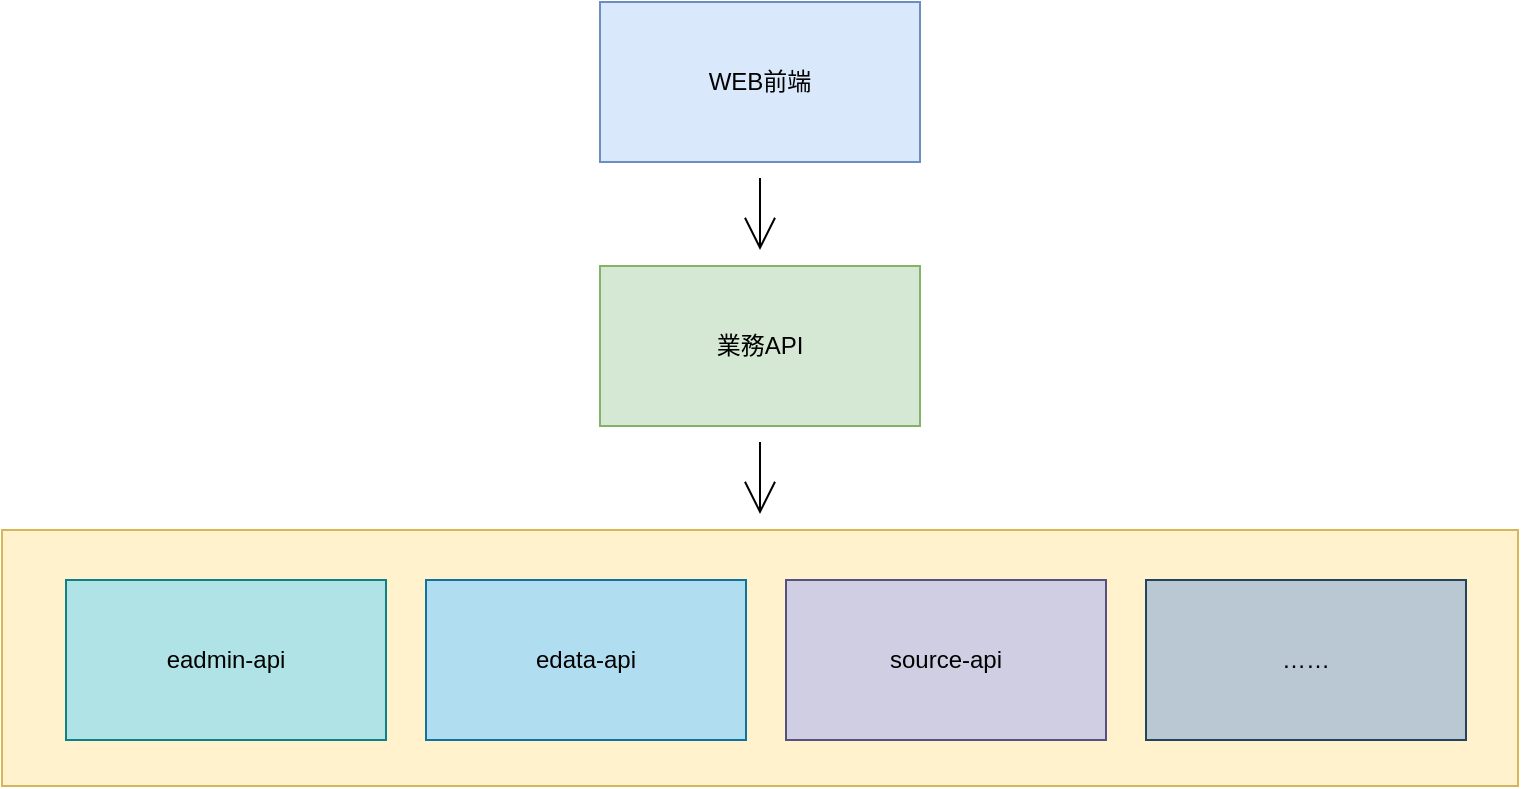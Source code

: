 <mxfile version="21.1.3" type="github">
  <diagram name="第 1 页" id="M_ltHOjbJBE1yKod7ieO">
    <mxGraphModel dx="1806" dy="794" grid="0" gridSize="10" guides="1" tooltips="1" connect="1" arrows="1" fold="1" page="0" pageScale="1" pageWidth="1200" pageHeight="1920" math="0" shadow="0">
      <root>
        <mxCell id="0" />
        <mxCell id="1" parent="0" />
        <mxCell id="9qNdrZcaLtg-SpBp6VdH-3" value="" style="edgeStyle=none;curved=1;rounded=0;orthogonalLoop=1;jettySize=auto;html=1;endArrow=open;startSize=14;endSize=14;sourcePerimeterSpacing=8;targetPerimeterSpacing=8;" edge="1" parent="1" source="9qNdrZcaLtg-SpBp6VdH-1" target="9qNdrZcaLtg-SpBp6VdH-2">
          <mxGeometry relative="1" as="geometry" />
        </mxCell>
        <mxCell id="9qNdrZcaLtg-SpBp6VdH-1" value="WEB前端" style="rounded=0;whiteSpace=wrap;html=1;fillColor=#dae8fc;strokeColor=#6c8ebf;" vertex="1" parent="1">
          <mxGeometry x="21" y="55" width="160" height="80" as="geometry" />
        </mxCell>
        <mxCell id="9qNdrZcaLtg-SpBp6VdH-5" value="" style="edgeStyle=none;curved=1;rounded=0;orthogonalLoop=1;jettySize=auto;html=1;endArrow=open;startSize=14;endSize=14;sourcePerimeterSpacing=8;targetPerimeterSpacing=8;" edge="1" parent="1" source="9qNdrZcaLtg-SpBp6VdH-2" target="9qNdrZcaLtg-SpBp6VdH-4">
          <mxGeometry relative="1" as="geometry" />
        </mxCell>
        <mxCell id="9qNdrZcaLtg-SpBp6VdH-2" value="業務API" style="rounded=0;whiteSpace=wrap;html=1;fillColor=#d5e8d4;strokeColor=#82b366;" vertex="1" parent="1">
          <mxGeometry x="21" y="187" width="160" height="80" as="geometry" />
        </mxCell>
        <mxCell id="9qNdrZcaLtg-SpBp6VdH-4" value="" style="rounded=0;whiteSpace=wrap;html=1;fillColor=#fff2cc;strokeColor=#d6b656;" vertex="1" parent="1">
          <mxGeometry x="-278" y="319" width="758" height="128" as="geometry" />
        </mxCell>
        <mxCell id="9qNdrZcaLtg-SpBp6VdH-6" value="eadmin-api" style="rounded=0;whiteSpace=wrap;html=1;fillColor=#b0e3e6;strokeColor=#0e8088;" vertex="1" parent="1">
          <mxGeometry x="-246" y="344" width="160" height="80" as="geometry" />
        </mxCell>
        <mxCell id="9qNdrZcaLtg-SpBp6VdH-7" value="edata-api" style="rounded=0;whiteSpace=wrap;html=1;fillColor=#b1ddf0;strokeColor=#10739e;" vertex="1" parent="1">
          <mxGeometry x="-66" y="344" width="160" height="80" as="geometry" />
        </mxCell>
        <mxCell id="9qNdrZcaLtg-SpBp6VdH-8" value="source-api" style="rounded=0;whiteSpace=wrap;html=1;fillColor=#d0cee2;strokeColor=#56517e;" vertex="1" parent="1">
          <mxGeometry x="114" y="344" width="160" height="80" as="geometry" />
        </mxCell>
        <mxCell id="9qNdrZcaLtg-SpBp6VdH-9" value="……" style="rounded=0;whiteSpace=wrap;html=1;fillColor=#bac8d3;strokeColor=#23445d;" vertex="1" parent="1">
          <mxGeometry x="294" y="344" width="160" height="80" as="geometry" />
        </mxCell>
      </root>
    </mxGraphModel>
  </diagram>
</mxfile>
